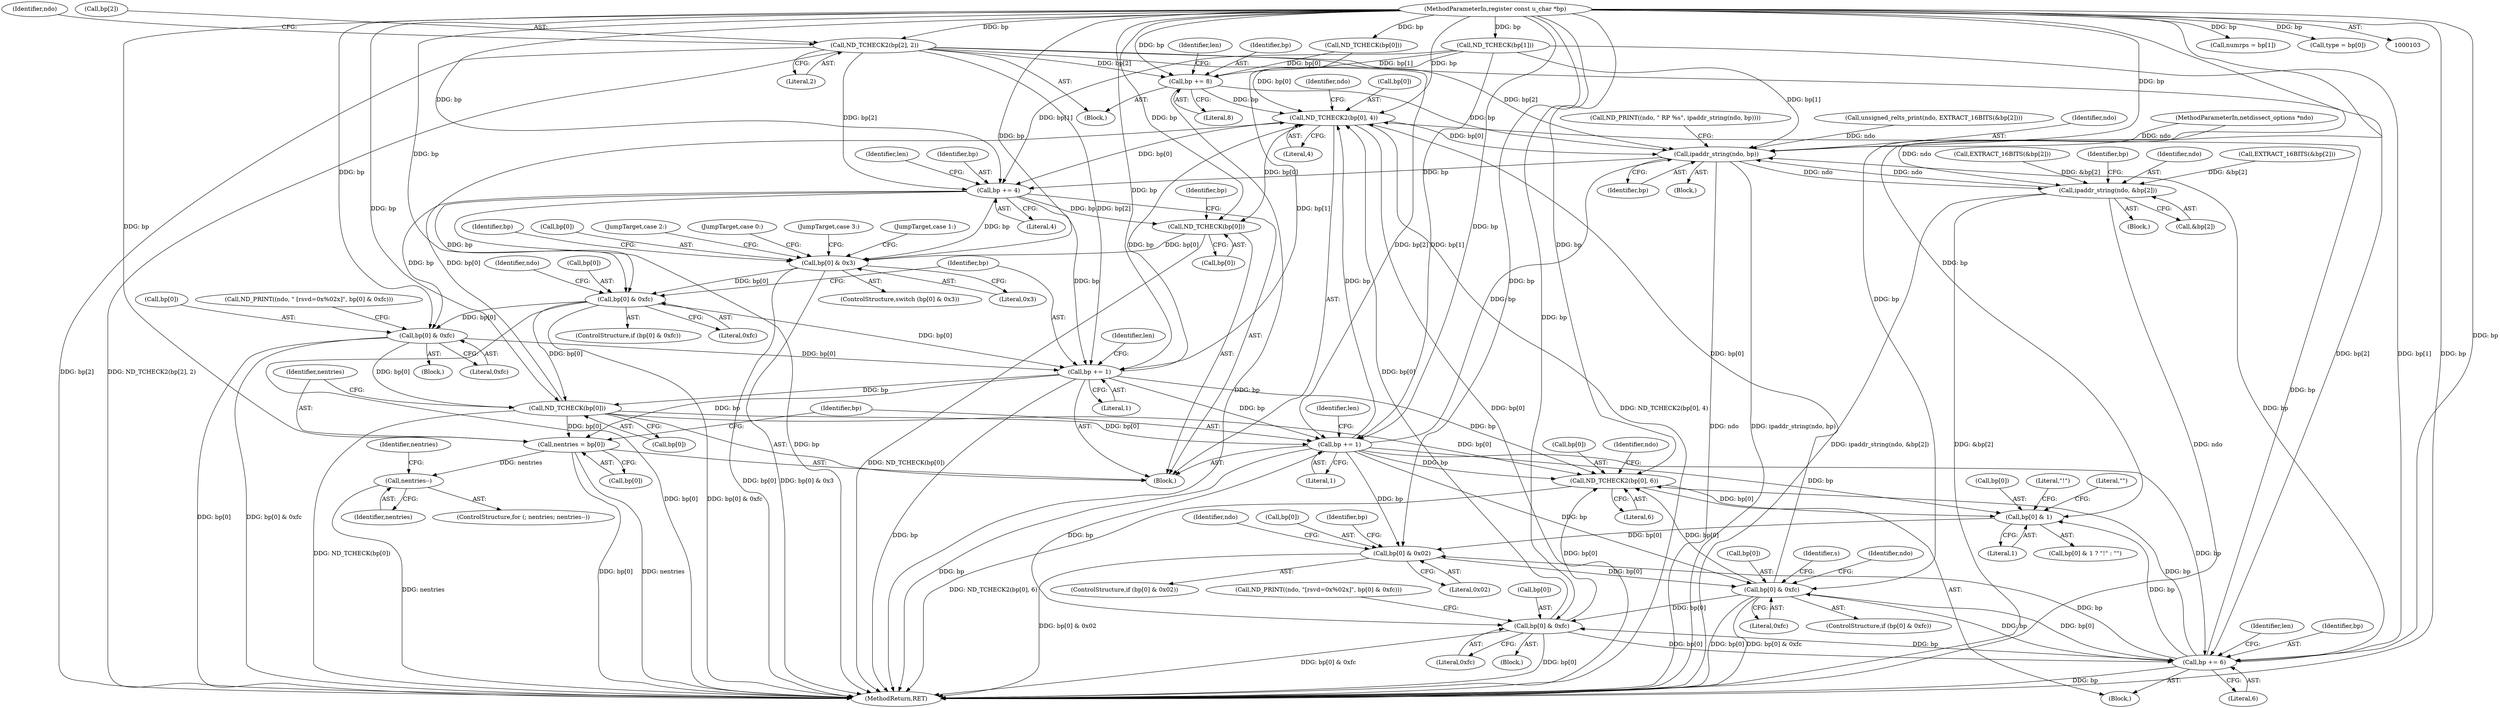 digraph "0_tcpdump_5dc1860d8267b1e0cb78c9ffa2a40bea2fdb3ddc@array" {
"1000161" [label="(Call,ND_TCHECK2(bp[2], 2))"];
"1000105" [label="(MethodParameterIn,register const u_char *bp)"];
"1000191" [label="(Call,bp += 8)"];
"1000208" [label="(Call,ND_TCHECK2(bp[0], 4))"];
"1000218" [label="(Call,ipaddr_string(ndo, bp))"];
"1000221" [label="(Call,bp += 4)"];
"1000232" [label="(Call,ND_TCHECK(bp[0]))"];
"1000237" [label="(Call,bp[0] & 0x3)"];
"1000268" [label="(Call,bp[0] & 0xfc)"];
"1000278" [label="(Call,bp[0] & 0xfc)"];
"1000283" [label="(Call,bp += 1)"];
"1000294" [label="(Call,ND_TCHECK(bp[0]))"];
"1000298" [label="(Call,nentries = bp[0])"];
"1000314" [label="(Call,nentries--)"];
"1000303" [label="(Call,bp += 1)"];
"1000322" [label="(Call,ND_TCHECK2(bp[0], 6))"];
"1000336" [label="(Call,bp[0] & 1)"];
"1000354" [label="(Call,bp[0] & 0x02)"];
"1000365" [label="(Call,bp[0] & 0xfc)"];
"1000376" [label="(Call,bp[0] & 0xfc)"];
"1000384" [label="(Call,bp += 6)"];
"1000344" [label="(Call,ipaddr_string(ndo, &bp[2]))"];
"1000241" [label="(Literal,0x3)"];
"1000267" [label="(ControlStructure,if (bp[0] & 0xfc))"];
"1000342" [label="(Literal,\"\")"];
"1000269" [label="(Call,bp[0])"];
"1000236" [label="(ControlStructure,switch (bp[0] & 0x3))"];
"1000107" [label="(Block,)"];
"1000299" [label="(Identifier,nentries)"];
"1000340" [label="(Literal,1)"];
"1000239" [label="(Identifier,bp)"];
"1000382" [label="(Identifier,s)"];
"1000270" [label="(Identifier,bp)"];
"1000181" [label="(Call,EXTRACT_16BITS(&bp[2]))"];
"1000371" [label="(Call,ND_PRINT((ndo, \"[rsvd=0x%02x]\", bp[0] & 0xfc)))"];
"1000362" [label="(Identifier,ndo)"];
"1000220" [label="(Identifier,bp)"];
"1000152" [label="(Call,ND_TCHECK(bp[1]))"];
"1000314" [label="(Call,nentries--)"];
"1000218" [label="(Call,ipaddr_string(ndo, bp))"];
"1000238" [label="(Call,bp[0])"];
"1000233" [label="(Call,bp[0])"];
"1000386" [label="(Literal,6)"];
"1000300" [label="(Call,bp[0])"];
"1000358" [label="(Literal,0x02)"];
"1000156" [label="(Call,numrps = bp[1])"];
"1000373" [label="(Identifier,ndo)"];
"1000305" [label="(Literal,1)"];
"1000323" [label="(Call,bp[0])"];
"1000307" [label="(Identifier,len)"];
"1000200" [label="(Block,)"];
"1000237" [label="(Call,bp[0] & 0x3)"];
"1000279" [label="(Call,bp[0])"];
"1000337" [label="(Call,bp[0])"];
"1000287" [label="(Identifier,len)"];
"1000343" [label="(Block,)"];
"1000255" [label="(JumpTarget,case 2:)"];
"1000336" [label="(Call,bp[0] & 1)"];
"1000243" [label="(JumpTarget,case 0:)"];
"1000295" [label="(Call,bp[0])"];
"1000213" [label="(Call,ND_PRINT((ndo, \" RP %s\", ipaddr_string(ndo, bp))))"];
"1000221" [label="(Call,bp += 4)"];
"1000272" [label="(Literal,0xfc)"];
"1000209" [label="(Call,bp[0])"];
"1000313" [label="(Identifier,nentries)"];
"1000384" [label="(Call,bp += 6)"];
"1000316" [label="(Block,)"];
"1000329" [label="(Identifier,ndo)"];
"1000216" [label="(Block,)"];
"1000351" [label="(Identifier,bp)"];
"1000369" [label="(Literal,0xfc)"];
"1000335" [label="(Call,bp[0] & 1 ? \"!\" : \"\")"];
"1000283" [label="(Call,bp += 1)"];
"1000168" [label="(Identifier,ndo)"];
"1000322" [label="(Call,ND_TCHECK2(bp[0], 6))"];
"1000346" [label="(Call,&bp[2])"];
"1000225" [label="(Identifier,len)"];
"1000376" [label="(Call,bp[0] & 0xfc)"];
"1000366" [label="(Call,bp[0])"];
"1000261" [label="(JumpTarget,case 3:)"];
"1000353" [label="(ControlStructure,if (bp[0] & 0x02))"];
"1000315" [label="(Identifier,nentries)"];
"1000344" [label="(Call,ipaddr_string(ndo, &bp[2]))"];
"1000284" [label="(Identifier,bp)"];
"1000232" [label="(Call,ND_TCHECK(bp[0]))"];
"1000355" [label="(Call,bp[0])"];
"1000195" [label="(Identifier,len)"];
"1000179" [label="(Call,unsigned_relts_print(ndo, EXTRACT_16BITS(&bp[2])))"];
"1000273" [label="(Call,ND_PRINT((ndo, \" [rsvd=0x%02x]\", bp[0] & 0xfc)))"];
"1000341" [label="(Literal,\"!\")"];
"1000192" [label="(Identifier,bp)"];
"1000367" [label="(Identifier,bp)"];
"1000276" [label="(Block,)"];
"1000397" [label="(MethodReturn,RET)"];
"1000268" [label="(Call,bp[0] & 0xfc)"];
"1000223" [label="(Literal,4)"];
"1000193" [label="(Literal,8)"];
"1000191" [label="(Call,bp += 8)"];
"1000312" [label="(ControlStructure,for (; nentries; nentries--))"];
"1000294" [label="(Call,ND_TCHECK(bp[0]))"];
"1000377" [label="(Call,bp[0])"];
"1000212" [label="(Literal,4)"];
"1000298" [label="(Call,nentries = bp[0])"];
"1000388" [label="(Identifier,len)"];
"1000304" [label="(Identifier,bp)"];
"1000345" [label="(Identifier,ndo)"];
"1000354" [label="(Call,bp[0] & 0x02)"];
"1000215" [label="(Identifier,ndo)"];
"1000104" [label="(MethodParameterIn,netdissect_options *ndo)"];
"1000219" [label="(Identifier,ndo)"];
"1000364" [label="(ControlStructure,if (bp[0] & 0xfc))"];
"1000249" [label="(JumpTarget,case 1:)"];
"1000165" [label="(Literal,2)"];
"1000172" [label="(Call,EXTRACT_16BITS(&bp[2]))"];
"1000161" [label="(Call,ND_TCHECK2(bp[2], 2))"];
"1000162" [label="(Call,bp[2])"];
"1000303" [label="(Call,bp += 1)"];
"1000278" [label="(Call,bp[0] & 0xfc)"];
"1000222" [label="(Identifier,bp)"];
"1000124" [label="(Call,type = bp[0])"];
"1000380" [label="(Literal,0xfc)"];
"1000365" [label="(Call,bp[0] & 0xfc)"];
"1000282" [label="(Literal,0xfc)"];
"1000275" [label="(Identifier,ndo)"];
"1000208" [label="(Call,ND_TCHECK2(bp[0], 4))"];
"1000285" [label="(Literal,1)"];
"1000374" [label="(Block,)"];
"1000385" [label="(Identifier,bp)"];
"1000116" [label="(Call,ND_TCHECK(bp[0]))"];
"1000105" [label="(MethodParameterIn,register const u_char *bp)"];
"1000326" [label="(Literal,6)"];
"1000161" -> "1000107"  [label="AST: "];
"1000161" -> "1000165"  [label="CFG: "];
"1000162" -> "1000161"  [label="AST: "];
"1000165" -> "1000161"  [label="AST: "];
"1000168" -> "1000161"  [label="CFG: "];
"1000161" -> "1000397"  [label="DDG: bp[2]"];
"1000161" -> "1000397"  [label="DDG: ND_TCHECK2(bp[2], 2)"];
"1000105" -> "1000161"  [label="DDG: bp"];
"1000161" -> "1000191"  [label="DDG: bp[2]"];
"1000161" -> "1000218"  [label="DDG: bp[2]"];
"1000161" -> "1000221"  [label="DDG: bp[2]"];
"1000161" -> "1000283"  [label="DDG: bp[2]"];
"1000161" -> "1000303"  [label="DDG: bp[2]"];
"1000161" -> "1000384"  [label="DDG: bp[2]"];
"1000105" -> "1000103"  [label="AST: "];
"1000105" -> "1000397"  [label="DDG: bp"];
"1000105" -> "1000116"  [label="DDG: bp"];
"1000105" -> "1000124"  [label="DDG: bp"];
"1000105" -> "1000152"  [label="DDG: bp"];
"1000105" -> "1000156"  [label="DDG: bp"];
"1000105" -> "1000191"  [label="DDG: bp"];
"1000105" -> "1000208"  [label="DDG: bp"];
"1000105" -> "1000218"  [label="DDG: bp"];
"1000105" -> "1000221"  [label="DDG: bp"];
"1000105" -> "1000232"  [label="DDG: bp"];
"1000105" -> "1000237"  [label="DDG: bp"];
"1000105" -> "1000268"  [label="DDG: bp"];
"1000105" -> "1000278"  [label="DDG: bp"];
"1000105" -> "1000283"  [label="DDG: bp"];
"1000105" -> "1000294"  [label="DDG: bp"];
"1000105" -> "1000298"  [label="DDG: bp"];
"1000105" -> "1000303"  [label="DDG: bp"];
"1000105" -> "1000322"  [label="DDG: bp"];
"1000105" -> "1000336"  [label="DDG: bp"];
"1000105" -> "1000354"  [label="DDG: bp"];
"1000105" -> "1000365"  [label="DDG: bp"];
"1000105" -> "1000376"  [label="DDG: bp"];
"1000105" -> "1000384"  [label="DDG: bp"];
"1000191" -> "1000107"  [label="AST: "];
"1000191" -> "1000193"  [label="CFG: "];
"1000192" -> "1000191"  [label="AST: "];
"1000193" -> "1000191"  [label="AST: "];
"1000195" -> "1000191"  [label="CFG: "];
"1000191" -> "1000397"  [label="DDG: bp"];
"1000116" -> "1000191"  [label="DDG: bp[0]"];
"1000152" -> "1000191"  [label="DDG: bp[1]"];
"1000191" -> "1000208"  [label="DDG: bp"];
"1000191" -> "1000218"  [label="DDG: bp"];
"1000208" -> "1000200"  [label="AST: "];
"1000208" -> "1000212"  [label="CFG: "];
"1000209" -> "1000208"  [label="AST: "];
"1000212" -> "1000208"  [label="AST: "];
"1000215" -> "1000208"  [label="CFG: "];
"1000208" -> "1000397"  [label="DDG: bp[0]"];
"1000208" -> "1000397"  [label="DDG: ND_TCHECK2(bp[0], 4)"];
"1000376" -> "1000208"  [label="DDG: bp[0]"];
"1000303" -> "1000208"  [label="DDG: bp"];
"1000384" -> "1000208"  [label="DDG: bp"];
"1000365" -> "1000208"  [label="DDG: bp[0]"];
"1000116" -> "1000208"  [label="DDG: bp[0]"];
"1000283" -> "1000208"  [label="DDG: bp"];
"1000294" -> "1000208"  [label="DDG: bp[0]"];
"1000208" -> "1000218"  [label="DDG: bp[0]"];
"1000208" -> "1000221"  [label="DDG: bp[0]"];
"1000208" -> "1000232"  [label="DDG: bp[0]"];
"1000218" -> "1000216"  [label="AST: "];
"1000218" -> "1000220"  [label="CFG: "];
"1000219" -> "1000218"  [label="AST: "];
"1000220" -> "1000218"  [label="AST: "];
"1000213" -> "1000218"  [label="CFG: "];
"1000218" -> "1000397"  [label="DDG: ndo"];
"1000218" -> "1000397"  [label="DDG: ipaddr_string(ndo, bp)"];
"1000179" -> "1000218"  [label="DDG: ndo"];
"1000344" -> "1000218"  [label="DDG: ndo"];
"1000104" -> "1000218"  [label="DDG: ndo"];
"1000303" -> "1000218"  [label="DDG: bp"];
"1000384" -> "1000218"  [label="DDG: bp"];
"1000152" -> "1000218"  [label="DDG: bp[1]"];
"1000218" -> "1000221"  [label="DDG: bp"];
"1000218" -> "1000344"  [label="DDG: ndo"];
"1000221" -> "1000200"  [label="AST: "];
"1000221" -> "1000223"  [label="CFG: "];
"1000222" -> "1000221"  [label="AST: "];
"1000223" -> "1000221"  [label="AST: "];
"1000225" -> "1000221"  [label="CFG: "];
"1000221" -> "1000397"  [label="DDG: bp"];
"1000152" -> "1000221"  [label="DDG: bp[1]"];
"1000221" -> "1000232"  [label="DDG: bp"];
"1000221" -> "1000237"  [label="DDG: bp"];
"1000221" -> "1000268"  [label="DDG: bp"];
"1000221" -> "1000278"  [label="DDG: bp"];
"1000221" -> "1000283"  [label="DDG: bp"];
"1000232" -> "1000200"  [label="AST: "];
"1000232" -> "1000233"  [label="CFG: "];
"1000233" -> "1000232"  [label="AST: "];
"1000239" -> "1000232"  [label="CFG: "];
"1000232" -> "1000397"  [label="DDG: ND_TCHECK(bp[0])"];
"1000232" -> "1000237"  [label="DDG: bp[0]"];
"1000237" -> "1000236"  [label="AST: "];
"1000237" -> "1000241"  [label="CFG: "];
"1000238" -> "1000237"  [label="AST: "];
"1000241" -> "1000237"  [label="AST: "];
"1000243" -> "1000237"  [label="CFG: "];
"1000249" -> "1000237"  [label="CFG: "];
"1000255" -> "1000237"  [label="CFG: "];
"1000261" -> "1000237"  [label="CFG: "];
"1000270" -> "1000237"  [label="CFG: "];
"1000237" -> "1000397"  [label="DDG: bp[0] & 0x3"];
"1000237" -> "1000397"  [label="DDG: bp[0]"];
"1000237" -> "1000268"  [label="DDG: bp[0]"];
"1000268" -> "1000267"  [label="AST: "];
"1000268" -> "1000272"  [label="CFG: "];
"1000269" -> "1000268"  [label="AST: "];
"1000272" -> "1000268"  [label="AST: "];
"1000275" -> "1000268"  [label="CFG: "];
"1000284" -> "1000268"  [label="CFG: "];
"1000268" -> "1000397"  [label="DDG: bp[0]"];
"1000268" -> "1000397"  [label="DDG: bp[0] & 0xfc"];
"1000268" -> "1000278"  [label="DDG: bp[0]"];
"1000268" -> "1000283"  [label="DDG: bp[0]"];
"1000268" -> "1000294"  [label="DDG: bp[0]"];
"1000278" -> "1000276"  [label="AST: "];
"1000278" -> "1000282"  [label="CFG: "];
"1000279" -> "1000278"  [label="AST: "];
"1000282" -> "1000278"  [label="AST: "];
"1000273" -> "1000278"  [label="CFG: "];
"1000278" -> "1000397"  [label="DDG: bp[0] & 0xfc"];
"1000278" -> "1000397"  [label="DDG: bp[0]"];
"1000278" -> "1000283"  [label="DDG: bp[0]"];
"1000278" -> "1000294"  [label="DDG: bp[0]"];
"1000283" -> "1000200"  [label="AST: "];
"1000283" -> "1000285"  [label="CFG: "];
"1000284" -> "1000283"  [label="AST: "];
"1000285" -> "1000283"  [label="AST: "];
"1000287" -> "1000283"  [label="CFG: "];
"1000283" -> "1000397"  [label="DDG: bp"];
"1000152" -> "1000283"  [label="DDG: bp[1]"];
"1000283" -> "1000294"  [label="DDG: bp"];
"1000283" -> "1000298"  [label="DDG: bp"];
"1000283" -> "1000303"  [label="DDG: bp"];
"1000283" -> "1000322"  [label="DDG: bp"];
"1000294" -> "1000200"  [label="AST: "];
"1000294" -> "1000295"  [label="CFG: "];
"1000295" -> "1000294"  [label="AST: "];
"1000299" -> "1000294"  [label="CFG: "];
"1000294" -> "1000397"  [label="DDG: ND_TCHECK(bp[0])"];
"1000294" -> "1000298"  [label="DDG: bp[0]"];
"1000294" -> "1000303"  [label="DDG: bp[0]"];
"1000294" -> "1000322"  [label="DDG: bp[0]"];
"1000298" -> "1000200"  [label="AST: "];
"1000298" -> "1000300"  [label="CFG: "];
"1000299" -> "1000298"  [label="AST: "];
"1000300" -> "1000298"  [label="AST: "];
"1000304" -> "1000298"  [label="CFG: "];
"1000298" -> "1000397"  [label="DDG: nentries"];
"1000298" -> "1000397"  [label="DDG: bp[0]"];
"1000298" -> "1000314"  [label="DDG: nentries"];
"1000314" -> "1000312"  [label="AST: "];
"1000314" -> "1000315"  [label="CFG: "];
"1000315" -> "1000314"  [label="AST: "];
"1000313" -> "1000314"  [label="CFG: "];
"1000314" -> "1000397"  [label="DDG: nentries"];
"1000303" -> "1000200"  [label="AST: "];
"1000303" -> "1000305"  [label="CFG: "];
"1000304" -> "1000303"  [label="AST: "];
"1000305" -> "1000303"  [label="AST: "];
"1000307" -> "1000303"  [label="CFG: "];
"1000303" -> "1000397"  [label="DDG: bp"];
"1000152" -> "1000303"  [label="DDG: bp[1]"];
"1000303" -> "1000322"  [label="DDG: bp"];
"1000303" -> "1000336"  [label="DDG: bp"];
"1000303" -> "1000354"  [label="DDG: bp"];
"1000303" -> "1000365"  [label="DDG: bp"];
"1000303" -> "1000376"  [label="DDG: bp"];
"1000303" -> "1000384"  [label="DDG: bp"];
"1000322" -> "1000316"  [label="AST: "];
"1000322" -> "1000326"  [label="CFG: "];
"1000323" -> "1000322"  [label="AST: "];
"1000326" -> "1000322"  [label="AST: "];
"1000329" -> "1000322"  [label="CFG: "];
"1000322" -> "1000397"  [label="DDG: ND_TCHECK2(bp[0], 6)"];
"1000376" -> "1000322"  [label="DDG: bp[0]"];
"1000384" -> "1000322"  [label="DDG: bp"];
"1000365" -> "1000322"  [label="DDG: bp[0]"];
"1000322" -> "1000336"  [label="DDG: bp[0]"];
"1000336" -> "1000335"  [label="AST: "];
"1000336" -> "1000340"  [label="CFG: "];
"1000337" -> "1000336"  [label="AST: "];
"1000340" -> "1000336"  [label="AST: "];
"1000341" -> "1000336"  [label="CFG: "];
"1000342" -> "1000336"  [label="CFG: "];
"1000384" -> "1000336"  [label="DDG: bp"];
"1000336" -> "1000354"  [label="DDG: bp[0]"];
"1000354" -> "1000353"  [label="AST: "];
"1000354" -> "1000358"  [label="CFG: "];
"1000355" -> "1000354"  [label="AST: "];
"1000358" -> "1000354"  [label="AST: "];
"1000362" -> "1000354"  [label="CFG: "];
"1000367" -> "1000354"  [label="CFG: "];
"1000354" -> "1000397"  [label="DDG: bp[0] & 0x02"];
"1000384" -> "1000354"  [label="DDG: bp"];
"1000354" -> "1000365"  [label="DDG: bp[0]"];
"1000365" -> "1000364"  [label="AST: "];
"1000365" -> "1000369"  [label="CFG: "];
"1000366" -> "1000365"  [label="AST: "];
"1000369" -> "1000365"  [label="AST: "];
"1000373" -> "1000365"  [label="CFG: "];
"1000382" -> "1000365"  [label="CFG: "];
"1000365" -> "1000397"  [label="DDG: bp[0] & 0xfc"];
"1000365" -> "1000397"  [label="DDG: bp[0]"];
"1000384" -> "1000365"  [label="DDG: bp"];
"1000365" -> "1000376"  [label="DDG: bp[0]"];
"1000365" -> "1000384"  [label="DDG: bp[0]"];
"1000376" -> "1000374"  [label="AST: "];
"1000376" -> "1000380"  [label="CFG: "];
"1000377" -> "1000376"  [label="AST: "];
"1000380" -> "1000376"  [label="AST: "];
"1000371" -> "1000376"  [label="CFG: "];
"1000376" -> "1000397"  [label="DDG: bp[0] & 0xfc"];
"1000376" -> "1000397"  [label="DDG: bp[0]"];
"1000384" -> "1000376"  [label="DDG: bp"];
"1000376" -> "1000384"  [label="DDG: bp[0]"];
"1000384" -> "1000316"  [label="AST: "];
"1000384" -> "1000386"  [label="CFG: "];
"1000385" -> "1000384"  [label="AST: "];
"1000386" -> "1000384"  [label="AST: "];
"1000388" -> "1000384"  [label="CFG: "];
"1000384" -> "1000397"  [label="DDG: bp"];
"1000152" -> "1000384"  [label="DDG: bp[1]"];
"1000344" -> "1000343"  [label="AST: "];
"1000344" -> "1000346"  [label="CFG: "];
"1000345" -> "1000344"  [label="AST: "];
"1000346" -> "1000344"  [label="AST: "];
"1000351" -> "1000344"  [label="CFG: "];
"1000344" -> "1000397"  [label="DDG: ipaddr_string(ndo, &bp[2])"];
"1000344" -> "1000397"  [label="DDG: &bp[2]"];
"1000344" -> "1000397"  [label="DDG: ndo"];
"1000104" -> "1000344"  [label="DDG: ndo"];
"1000181" -> "1000344"  [label="DDG: &bp[2]"];
"1000172" -> "1000344"  [label="DDG: &bp[2]"];
}
